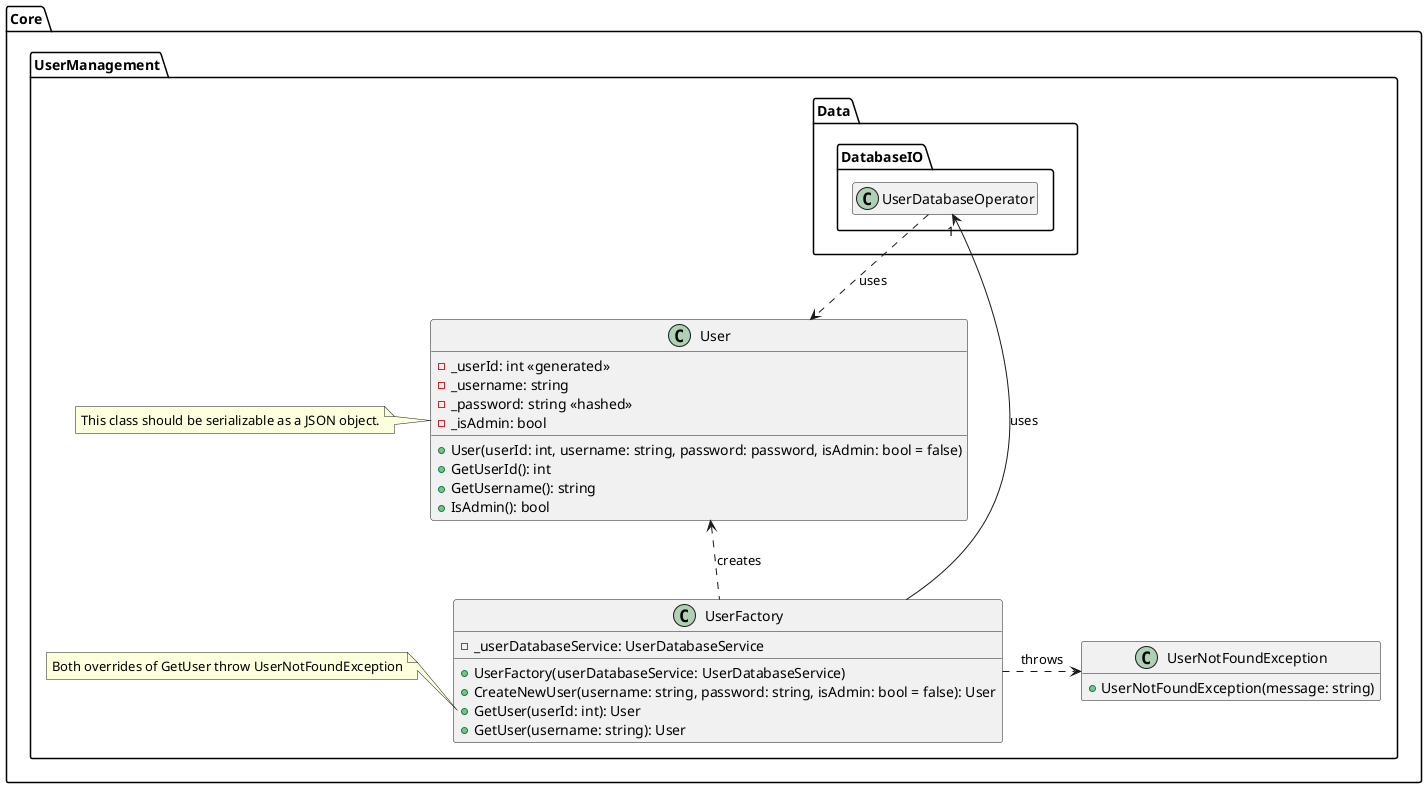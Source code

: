 @startuml user-management

hide empty members

namespace Core {
namespace UserManagement {

class User {
    - _userId: int <<generated>>
    - _username: string
    - _password: string <<hashed>>
    - _isAdmin: bool
    + User(userId: int, username: string, password: password, isAdmin: bool = false)
    + GetUserId(): int
    + GetUsername(): string
    + IsAdmin(): bool
}

note left of User
    This class should be serializable as a JSON object.
end note

User <.up. Data.DatabaseIO.UserDatabaseOperator: uses

class UserNotFoundException {
    + UserNotFoundException(message: string)
}

class UserFactory {
    - _userDatabaseService: UserDatabaseService
    + UserFactory(userDatabaseService: UserDatabaseService)
    + CreateNewUser(username: string, password: string, isAdmin: bool = false): User
    + GetUser(userId: int): User
    + GetUser(username: string): User
}

note left of UserFactory::GetUser
    Both overrides of GetUser throw UserNotFoundException
end note

UserFactory .up.> User: creates
UserFactory .right.> UserNotFoundException: throws
UserFactory -up-> "1" Data.DatabaseIO.UserDatabaseOperator: uses

}
}

@enduml